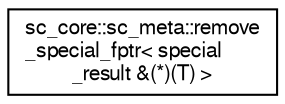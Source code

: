 digraph "Graphical Class Hierarchy"
{
  edge [fontname="FreeSans",fontsize="10",labelfontname="FreeSans",labelfontsize="10"];
  node [fontname="FreeSans",fontsize="10",shape=record];
  rankdir="LR";
  Node0 [label="sc_core::sc_meta::remove\l_special_fptr\< special\l_result &(*)(T) \>",height=0.2,width=0.4,color="black", fillcolor="white", style="filled",URL="$a02176.html"];
}
